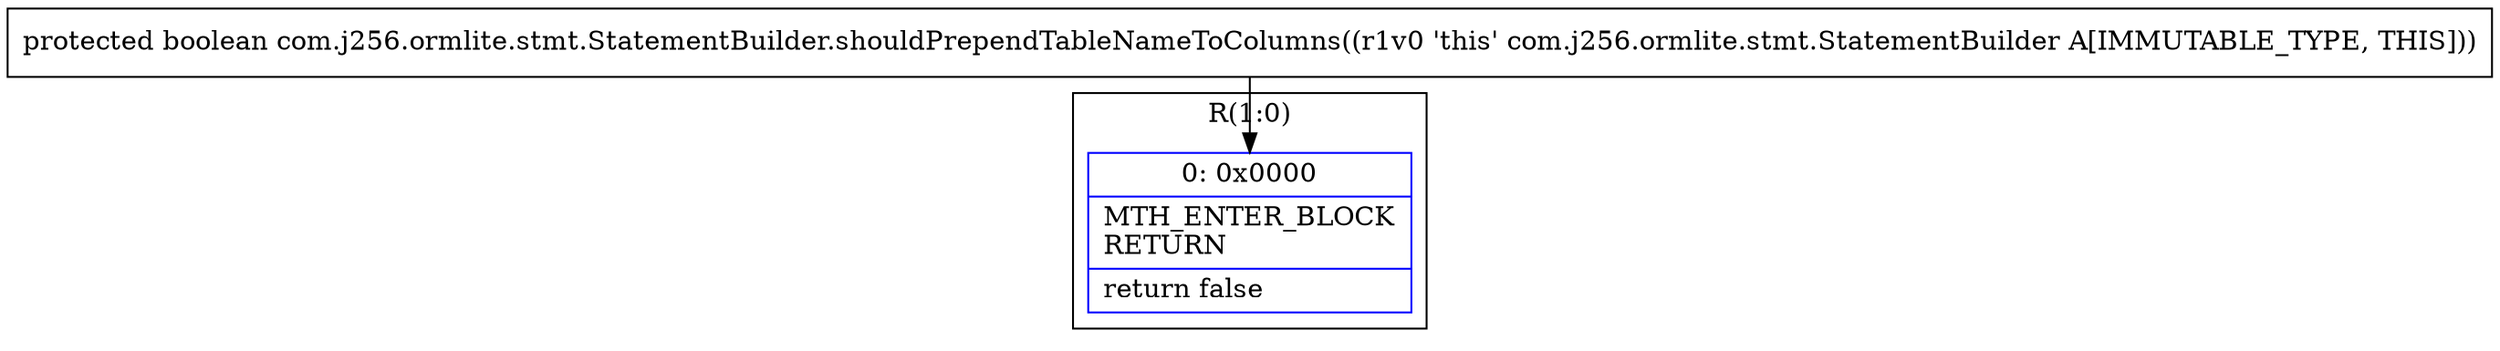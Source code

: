 digraph "CFG forcom.j256.ormlite.stmt.StatementBuilder.shouldPrependTableNameToColumns()Z" {
subgraph cluster_Region_1879314788 {
label = "R(1:0)";
node [shape=record,color=blue];
Node_0 [shape=record,label="{0\:\ 0x0000|MTH_ENTER_BLOCK\lRETURN\l|return false\l}"];
}
MethodNode[shape=record,label="{protected boolean com.j256.ormlite.stmt.StatementBuilder.shouldPrependTableNameToColumns((r1v0 'this' com.j256.ormlite.stmt.StatementBuilder A[IMMUTABLE_TYPE, THIS])) }"];
MethodNode -> Node_0;
}

